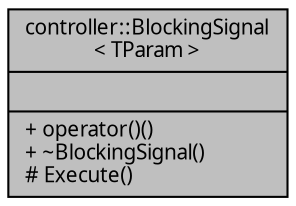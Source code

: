 digraph "controller::BlockingSignal&lt; TParam &gt;"
{
 // INTERACTIVE_SVG=YES
  edge [fontname="Verdana",fontsize="10",labelfontname="Verdana",labelfontsize="10"];
  node [fontname="Verdana",fontsize="10",shape=record];
  Node1 [label="{controller::BlockingSignal\l\< TParam \>\n||+ operator()()\l+ ~BlockingSignal()\l# Execute()\l}",height=0.2,width=0.4,color="black", fillcolor="grey75", style="filled", fontcolor="black"];
}
